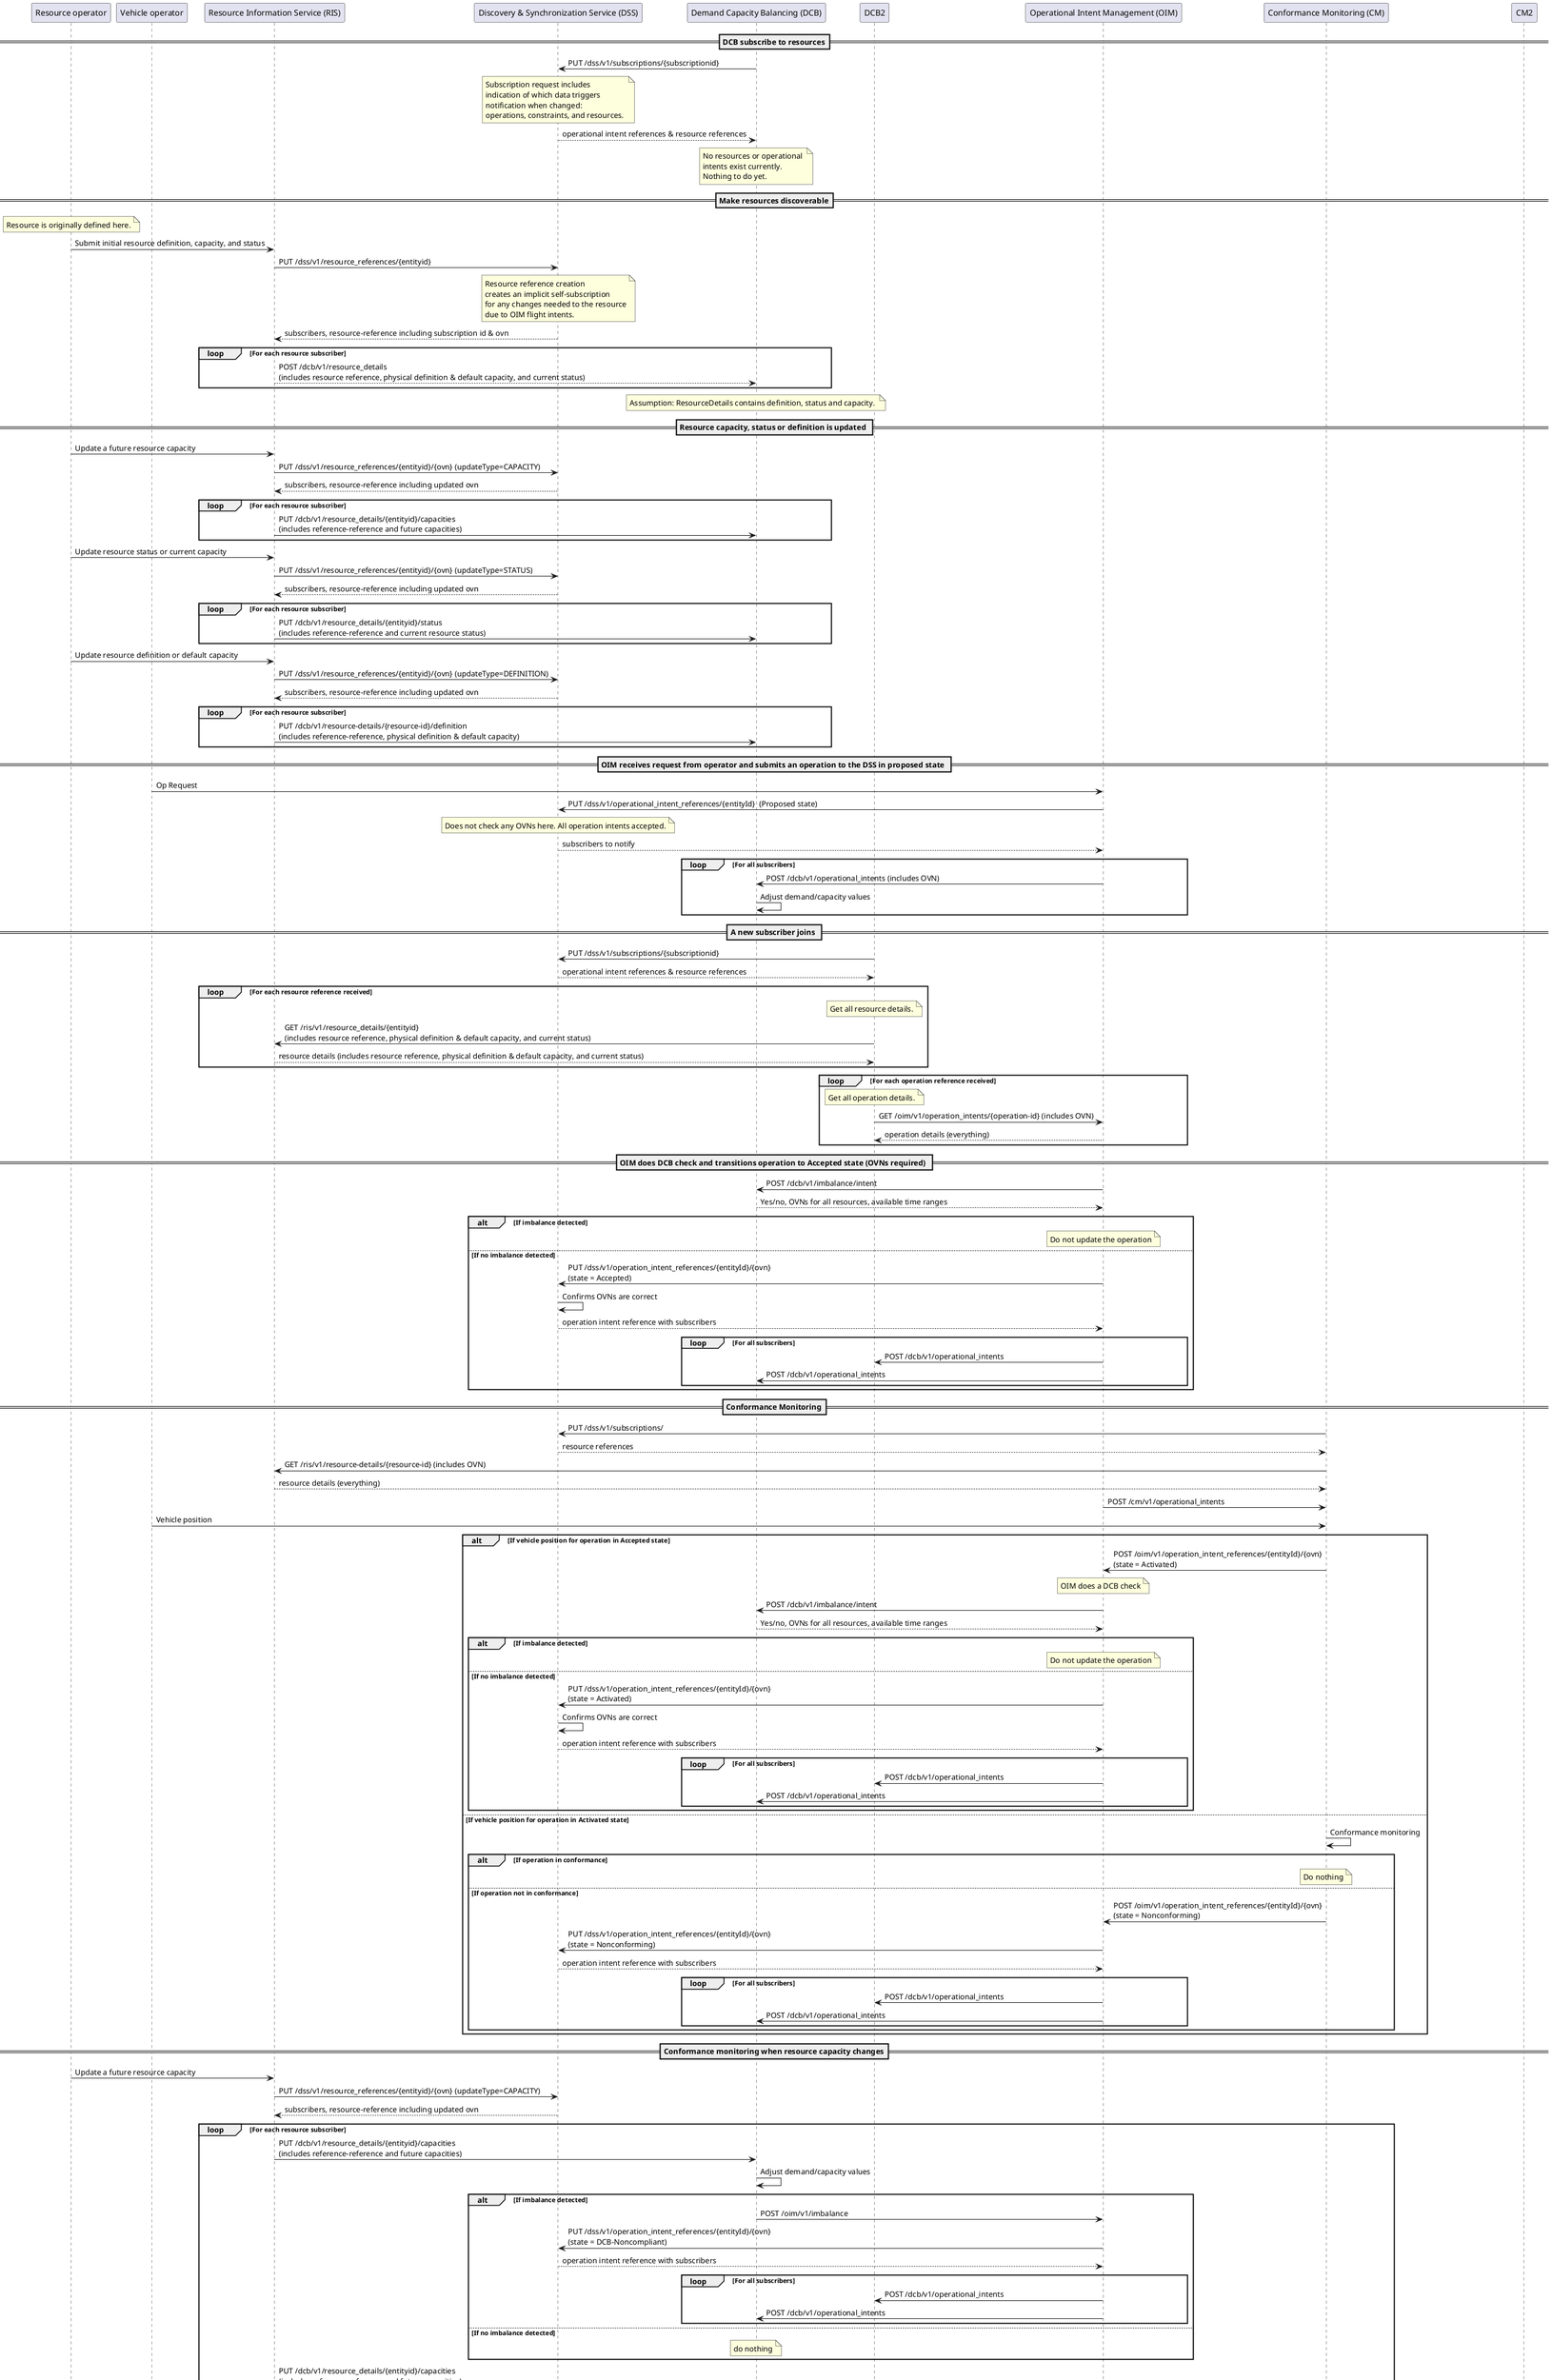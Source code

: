 @startuml
participant "Resource operator" as RO
participant "Vehicle operator" as op
participant "Resource Information Service (RIS)" as RIS
participant "Discovery & Synchronization Service (DSS)" as DSS
participant "Demand Capacity Balancing (DCB)" as DCB
participant "DCB2" as DCB2
participant "Operational Intent Management (OIM)" as OIM
participant "Conformance Monitoring (CM)" as CM
participant "CM2" as CM2

==DCB subscribe to resources==
DCB -> DSS: PUT /dss/v1/subscriptions/{subscriptionid}
note over DSS
    Subscription request includes
    indication of which data triggers
    notification when changed: 
    operations, constraints, and resources. 
end note
DCB <-- DSS: operational intent references & resource references

note over DCB
No resources or operational 
intents exist currently. 
Nothing to do yet. 
end note

==Make resources discoverable==
note over RO
Resource is originally defined here.
end note 
RO -> RIS: Submit initial resource definition, capacity, and status
RIS -> DSS: PUT /dss/v1/resource_references/{entityid}
note over DSS
Resource reference creation
creates an implicit self-subscription
for any changes needed to the resource
due to OIM flight intents.
end note
DSS --> RIS: subscribers, resource-reference including subscription id & ovn
loop For each resource subscriber
    DCB <-- RIS: POST /dcb/v1/resource_details\n(includes resource reference, physical definition & default capacity, and current status)
end
note over DCB
Assumption: ResourceDetails contains definition, status and capacity. 
end note

== Resource capacity, status or definition is updated ==
RO -> RIS: Update a future resource capacity
RIS -> DSS: PUT /dss/v1/resource_references/{entityid}/{ovn} (updateType=CAPACITY)
RIS <-- DSS: subscribers, resource-reference including updated ovn
loop For each resource subscriber
    RIS -> DCB: PUT /dcb/v1/resource_details/{entityid}/capacities\n(includes reference-reference and future capacities)
end

RO -> RIS: Update resource status or current capacity
RIS -> DSS: PUT /dss/v1/resource_references/{entityid}/{ovn} (updateType=STATUS)
RIS <-- DSS: subscribers, resource-reference including updated ovn
loop For each resource subscriber
    RIS -> DCB: PUT /dcb/v1/resource_details/{entityid}/status\n(includes reference-reference and current resource status)
end

RO -> RIS: Update resource definition or default capacity
RIS -> DSS: PUT /dss/v1/resource_references/{entityid}/{ovn} (updateType=DEFINITION)
RIS <-- DSS: subscribers, resource-reference including updated ovn
loop For each resource subscriber
    RIS -> DCB: PUT /dcb/v1/resource-details/{resource-id}/definition\n(includes reference-reference, physical definition & default capacity)
end

== OIM receives request from operator and submits an operation to the DSS in proposed state == 
op -> OIM: Op Request
OIM -> DSS: PUT /dss/v1/operational_intent_references/{entityId}  (Proposed state)
note over DSS
Does not check any OVNs here. All operation intents accepted.
end note
OIM <-- DSS: subscribers to notify
loop For all subscribers
    OIM -> DCB: POST /dcb/v1/operational_intents (includes OVN)
    DCB -> DCB: Adjust demand/capacity values
end

== A new subscriber joins == 
DCB2 -> DSS: PUT /dss/v1/subscriptions/{subscriptionid}
DCB2 <-- DSS: operational intent references & resource references
loop For each resource reference received
    note over DCB2
    Get all resource details.
    end note
    DCB2 -> RIS: GET /ris/v1/resource_details/{entityid}\n(includes resource reference, physical definition & default capacity, and current status)
    DCB2 <-- RIS: resource details (includes resource reference, physical definition & default capacity, and current status)
end
loop For each operation reference received
    note over DCB2
    Get all operation details.
    end note
    DCB2 -> OIM: GET /oim/v1/operation_intents/{operation-id} (includes OVN)
    DCB2 <-- OIM: operation details (everything)
end

== OIM does DCB check and transitions operation to Accepted state (OVNs required) ==
OIM -> DCB: POST /dcb/v1/imbalance/intent
OIM <-- DCB: Yes/no, OVNs for all resources, available time ranges

alt If imbalance detected
    note over OIM: Do not update the operation
else If no imbalance detected
    OIM -> DSS: PUT /dss/v1/operation_intent_references/{entityId}/{ovn}\n(state = Accepted)
    DSS -> DSS: Confirms OVNs are correct
    OIM <-- DSS: operation intent reference with subscribers
    loop For all subscribers
        OIM -> DCB2: POST /dcb/v1/operational_intents
        OIM -> DCB: POST /dcb/v1/operational_intents
    end
end

==Conformance Monitoring==
CM -> DSS: PUT /dss/v1/subscriptions/
CM <-- DSS: resource references
CM -> RIS: GET /ris/v1/resource-details/{resource-id} (includes OVN)
CM <-- RIS: resource details (everything)
OIM -> CM: POST /cm/v1/operational_intents

op -> CM: Vehicle position
alt If vehicle position for operation in Accepted state
    CM -> OIM: POST /oim/v1/operation_intent_references/{entityId}/{ovn}\n(state = Activated)
    note over OIM: OIM does a DCB check
    OIM -> DCB: POST /dcb/v1/imbalance/intent
    OIM <-- DCB: Yes/no, OVNs for all resources, available time ranges

    alt If imbalance detected
        note over OIM: Do not update the operation
    else If no imbalance detected
        OIM -> DSS: PUT /dss/v1/operation_intent_references/{entityId}/{ovn}\n(state = Activated)
        DSS -> DSS: Confirms OVNs are correct
        OIM <-- DSS: operation intent reference with subscribers
        loop For all subscribers
            OIM -> DCB2: POST /dcb/v1/operational_intents
            OIM -> DCB: POST /dcb/v1/operational_intents
        end
    end 
else If vehicle position for operation in Activated state
    CM -> CM: Conformance monitoring
    alt If operation in conformance
        note over CM: Do nothing
    else If operation not in conformance
        CM -> OIM: POST /oim/v1/operation_intent_references/{entityId}/{ovn}\n(state = Nonconforming)
        OIM -> DSS: PUT /dss/v1/operation_intent_references/{entityId}/{ovn}\n(state = Nonconforming)
        OIM <-- DSS: operation intent reference with subscribers
        loop For all subscribers
            OIM -> DCB2: POST /dcb/v1/operational_intents
            OIM -> DCB: POST /dcb/v1/operational_intents
        end
    end
end

==Conformance monitoring when resource capacity changes==
RO -> RIS: Update a future resource capacity
RIS -> DSS: PUT /dss/v1/resource_references/{entityid}/{ovn} (updateType=CAPACITY)
RIS <-- DSS: subscribers, resource-reference including updated ovn
loop For each resource subscriber
    RIS -> DCB: PUT /dcb/v1/resource_details/{entityid}/capacities\n(includes reference-reference and future capacities)
    DCB -> DCB: Adjust demand/capacity values
    alt If imbalance detected
        DCB -> OIM: POST /oim/v1/imbalance
        OIM -> DSS: PUT /dss/v1/operation_intent_references/{entityId}/{ovn}\n(state = DCB-Noncompliant)
        OIM <-- DSS: operation intent reference with subscribers
        loop For all subscribers
            OIM -> DCB2: POST /dcb/v1/operational_intents
            OIM -> DCB: POST /dcb/v1/operational_intents
        end
    else If no imbalance detected
        note over DCB: do nothing
    end
    RIS -> DCB2: PUT /dcb/v1/resource_details/{entityid}/capacities\n(includes reference-reference and future capacities)
    RIS -> CM: PUT /cm/v1/resource_details/{entityid}/capacities\n(includes reference-reference and future capacities)
end
'note over CM: DCB check
'CM -> DCB: POST /dcb/v1/imbalance/intent
'CM <-- DCB: Yes/no, OVNs for all resources, available time ranges

'alt If imbalance detected
    'CM -> OIM: POST /oim/v1/operation_intent_references/{entityId}/{ovn}\n(state = DCB-Noncompliant)
    'OIM -> DSS: PUT /dss/v1/operation_intent_references/{entityId}/{ovn}\n(state = DCB-Noncompliant)
    'OIM <-- DSS: operation intent reference with subscribers
    'loop For all subscribers
        'OIM -> DCB2: POST /dcb/v1/operational_intents
        'OIM -> DCB: POST /dcb/v1/operational_intents
    'end
'else If no imbalance detected
    'note over CM: do nothing
'end 

==Position Sharing==
loop 
    CM2 -> CM: GET /cm/v1/operational_intents/{entityid}/telemetry
    CM2 <-- CM: telemetry
end
@enduml